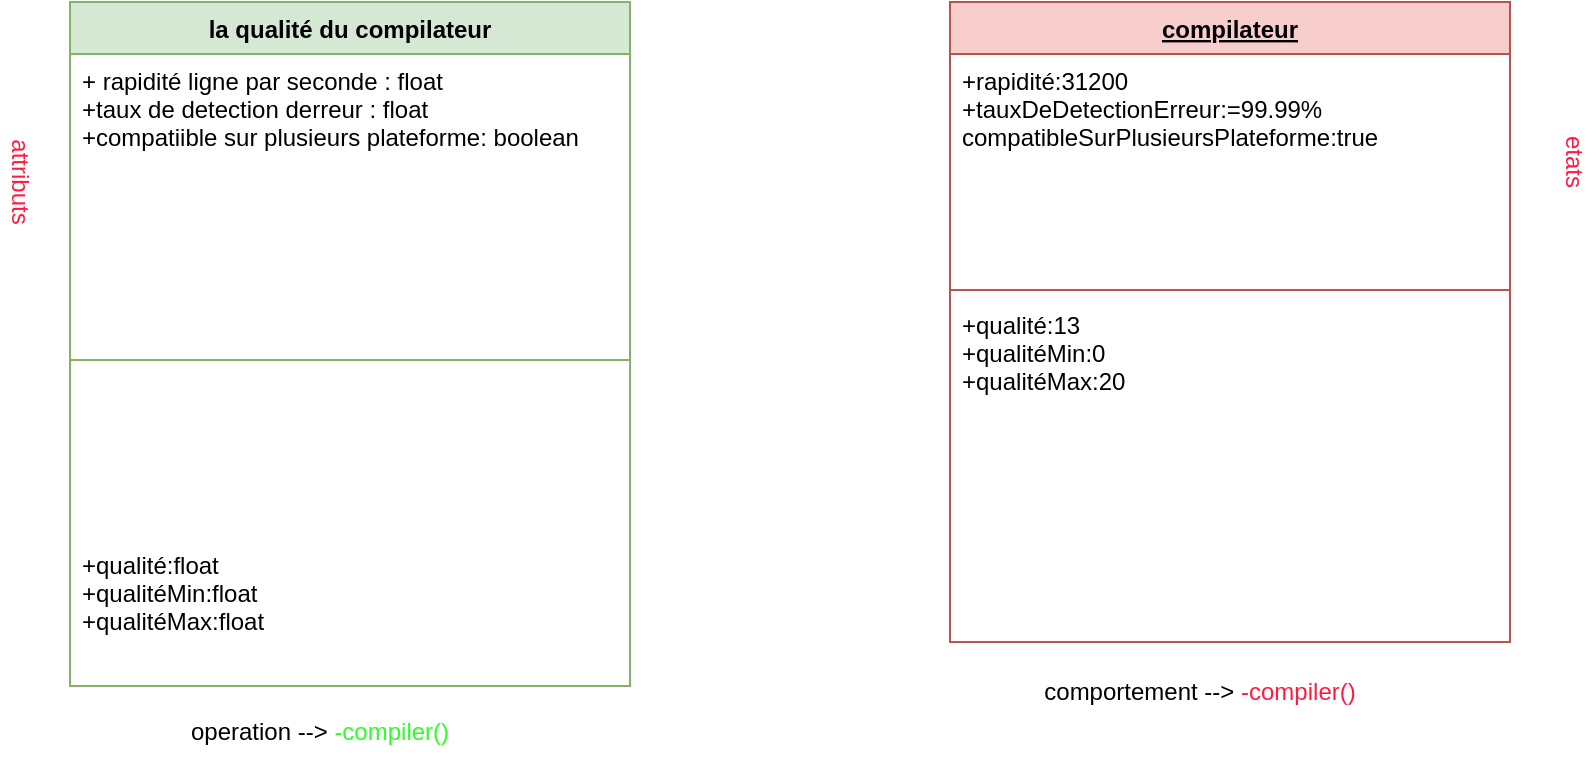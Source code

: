 <mxfile version="20.8.13" type="github"><diagram name="Page-1" id="5DAdByxw1zoDyD9p-E2B"><mxGraphModel dx="1194" dy="738" grid="1" gridSize="10" guides="1" tooltips="1" connect="1" arrows="1" fold="1" page="1" pageScale="1" pageWidth="827" pageHeight="1169" math="0" shadow="0"><root><mxCell id="0"/><mxCell id="1" parent="0"/><mxCell id="RWEVvr0Gp85Aq7ewb-Pp-1" value="la qualité du compilateur" style="swimlane;fontStyle=1;align=center;verticalAlign=top;childLayout=stackLayout;horizontal=1;startSize=26;horizontalStack=0;resizeParent=1;resizeParentMax=0;resizeLast=0;collapsible=1;marginBottom=0;fillColor=#d5e8d4;strokeColor=#82b366;" vertex="1" parent="1"><mxGeometry x="120" y="160" width="280" height="342" as="geometry"/></mxCell><mxCell id="RWEVvr0Gp85Aq7ewb-Pp-2" value="+ rapidité ligne par seconde : float&#10;+taux de detection derreur : float&#10;+compatiible sur plusieurs plateforme: boolean&#10;&#10;" style="text;strokeColor=none;fillColor=none;align=left;verticalAlign=top;spacingLeft=4;spacingRight=4;overflow=hidden;rotatable=0;points=[[0,0.5],[1,0.5]];portConstraint=eastwest;" vertex="1" parent="RWEVvr0Gp85Aq7ewb-Pp-1"><mxGeometry y="26" width="280" height="64" as="geometry"/></mxCell><mxCell id="RWEVvr0Gp85Aq7ewb-Pp-3" value="" style="line;strokeWidth=1;fillColor=none;align=left;verticalAlign=middle;spacingTop=-1;spacingLeft=3;spacingRight=3;rotatable=0;labelPosition=right;points=[];portConstraint=eastwest;strokeColor=inherit;" vertex="1" parent="RWEVvr0Gp85Aq7ewb-Pp-1"><mxGeometry y="90" width="280" height="178" as="geometry"/></mxCell><mxCell id="RWEVvr0Gp85Aq7ewb-Pp-4" value="+qualité:float&#10;+qualitéMin:float&#10;+qualitéMax:float" style="text;strokeColor=none;fillColor=none;align=left;verticalAlign=top;spacingLeft=4;spacingRight=4;overflow=hidden;rotatable=0;points=[[0,0.5],[1,0.5]];portConstraint=eastwest;" vertex="1" parent="RWEVvr0Gp85Aq7ewb-Pp-1"><mxGeometry y="268" width="280" height="74" as="geometry"/></mxCell><mxCell id="RWEVvr0Gp85Aq7ewb-Pp-5" value="compilateur" style="swimlane;fontStyle=5;align=center;verticalAlign=top;childLayout=stackLayout;horizontal=1;startSize=26;horizontalStack=0;resizeParent=1;resizeParentMax=0;resizeLast=0;collapsible=1;marginBottom=0;fillColor=#f8cecc;strokeColor=#b85450;" vertex="1" parent="1"><mxGeometry x="560" y="160" width="280" height="320" as="geometry"/></mxCell><mxCell id="RWEVvr0Gp85Aq7ewb-Pp-6" value="+rapidité:31200&#10;+tauxDeDetectionErreur:=99.99%&#10;compatibleSurPlusieursPlateforme:true" style="text;strokeColor=none;fillColor=none;align=left;verticalAlign=top;spacingLeft=4;spacingRight=4;overflow=hidden;rotatable=0;points=[[0,0.5],[1,0.5]];portConstraint=eastwest;" vertex="1" parent="RWEVvr0Gp85Aq7ewb-Pp-5"><mxGeometry y="26" width="280" height="114" as="geometry"/></mxCell><mxCell id="RWEVvr0Gp85Aq7ewb-Pp-7" value="" style="line;strokeWidth=1;fillColor=none;align=left;verticalAlign=middle;spacingTop=-1;spacingLeft=3;spacingRight=3;rotatable=0;labelPosition=right;points=[];portConstraint=eastwest;strokeColor=inherit;" vertex="1" parent="RWEVvr0Gp85Aq7ewb-Pp-5"><mxGeometry y="140" width="280" height="8" as="geometry"/></mxCell><mxCell id="RWEVvr0Gp85Aq7ewb-Pp-8" value="+qualité:13&#10;+qualitéMin:0&#10;+qualitéMax:20" style="text;strokeColor=none;fillColor=none;align=left;verticalAlign=top;spacingLeft=4;spacingRight=4;overflow=hidden;rotatable=0;points=[[0,0.5],[1,0.5]];portConstraint=eastwest;" vertex="1" parent="RWEVvr0Gp85Aq7ewb-Pp-5"><mxGeometry y="148" width="280" height="172" as="geometry"/></mxCell><mxCell id="RWEVvr0Gp85Aq7ewb-Pp-9" value="comportement --&amp;gt; &lt;font color=&quot;#ff1c42&quot;&gt;-compiler()&lt;/font&gt;" style="text;html=1;strokeColor=none;fillColor=none;align=center;verticalAlign=middle;whiteSpace=wrap;rounded=0;" vertex="1" parent="1"><mxGeometry x="580" y="490" width="210" height="30" as="geometry"/></mxCell><mxCell id="RWEVvr0Gp85Aq7ewb-Pp-10" value="operation --&amp;gt; &lt;font color=&quot;#2bff24&quot;&gt;-compiler()&lt;/font&gt;" style="text;html=1;strokeColor=none;fillColor=none;align=center;verticalAlign=middle;whiteSpace=wrap;rounded=0;" vertex="1" parent="1"><mxGeometry x="140" y="510" width="210" height="30" as="geometry"/></mxCell><mxCell id="RWEVvr0Gp85Aq7ewb-Pp-11" value="attributs" style="text;html=1;strokeColor=none;fillColor=none;align=center;verticalAlign=middle;whiteSpace=wrap;rounded=0;fontColor=#FF1C42;rotation=90;" vertex="1" parent="1"><mxGeometry x="50" y="240" width="90" height="20" as="geometry"/></mxCell><mxCell id="RWEVvr0Gp85Aq7ewb-Pp-12" value="etats" style="text;html=1;strokeColor=none;fillColor=none;align=center;verticalAlign=middle;whiteSpace=wrap;rounded=0;fontColor=#FF1C42;rotation=90;" vertex="1" parent="1"><mxGeometry x="827" y="230" width="90" height="20" as="geometry"/></mxCell></root></mxGraphModel></diagram></mxfile>